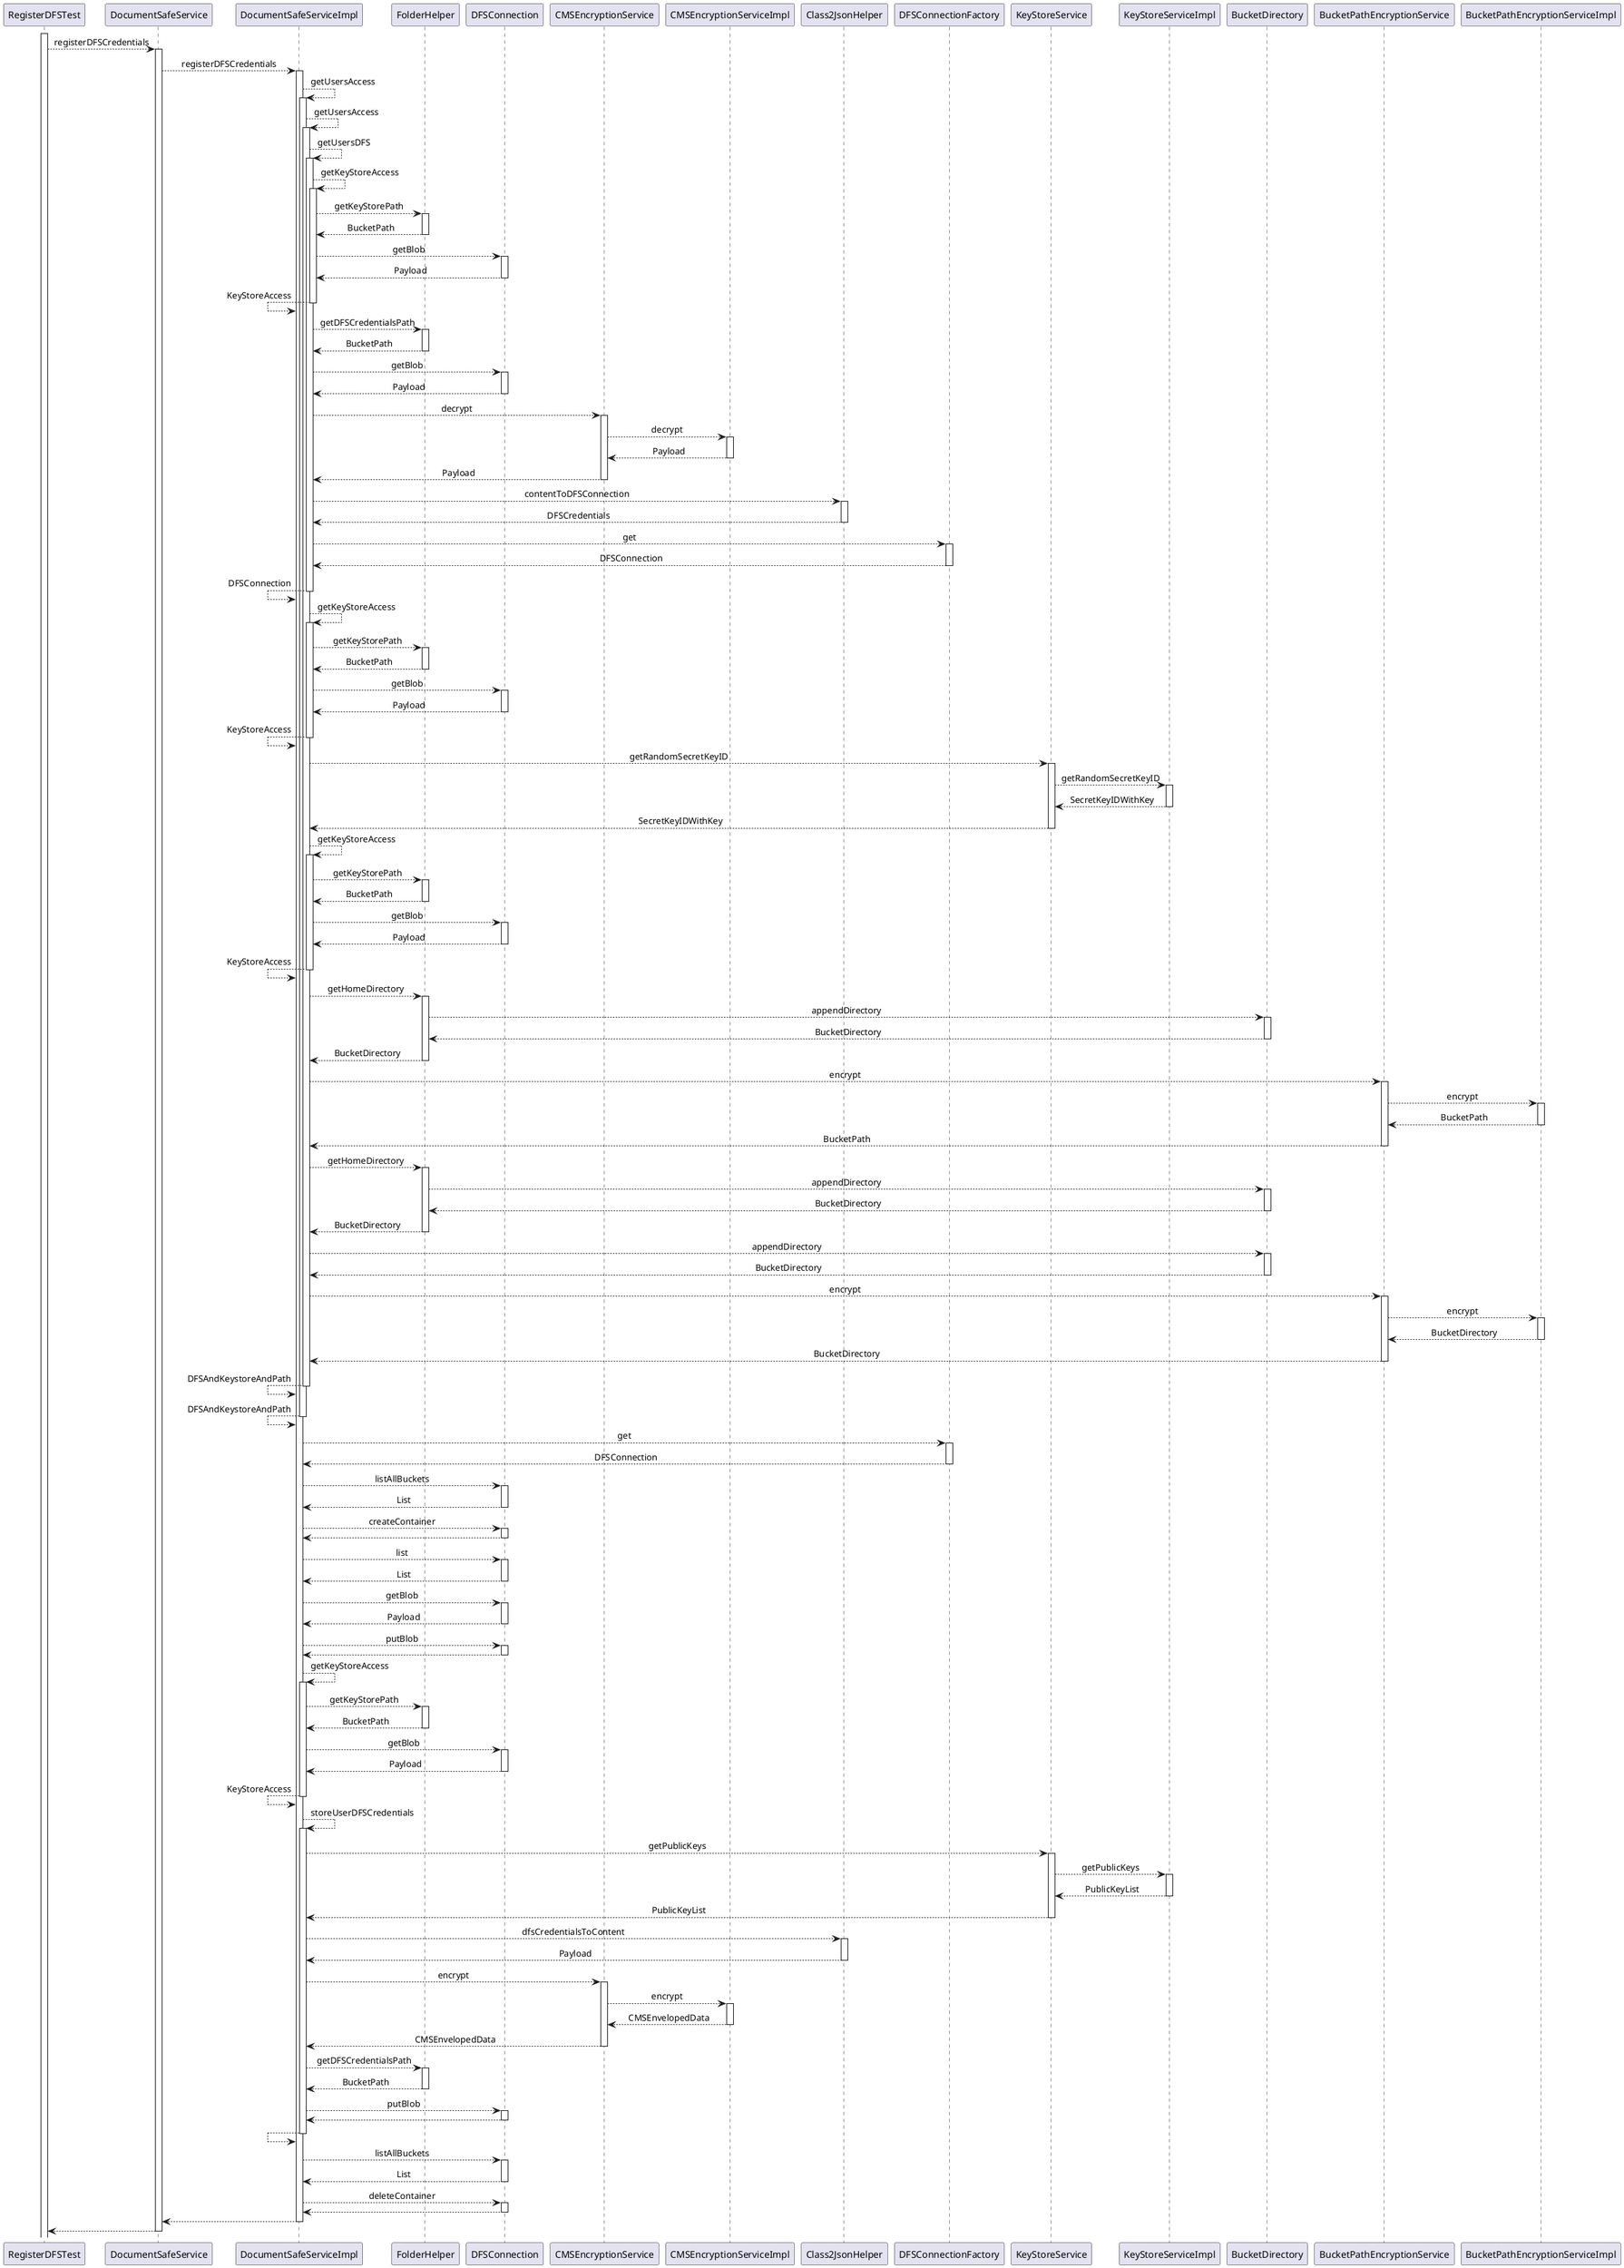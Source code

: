 @startuml

skinparam SequenceMessageAlign center

activate RegisterDFSTest
' RegisterDFSTest
RegisterDFSTest --> DocumentSafeService : registerDFSCredentials

activate DocumentSafeService
' DocumentSafeService
DocumentSafeService --> DocumentSafeServiceImpl : registerDFSCredentials

activate DocumentSafeServiceImpl
' DocumentSafeServiceImpl
DocumentSafeServiceImpl --> DocumentSafeServiceImpl : getUsersAccess

activate DocumentSafeServiceImpl
' DocumentSafeServiceImpl
DocumentSafeServiceImpl --> DocumentSafeServiceImpl : getUsersAccess

activate DocumentSafeServiceImpl
' DocumentSafeServiceImpl
DocumentSafeServiceImpl --> DocumentSafeServiceImpl : getUsersDFS

activate DocumentSafeServiceImpl
' DocumentSafeServiceImpl
DocumentSafeServiceImpl --> DocumentSafeServiceImpl : getKeyStoreAccess

activate DocumentSafeServiceImpl
' DocumentSafeServiceImpl
DocumentSafeServiceImpl --> FolderHelper : getKeyStorePath

activate FolderHelper
' FolderHelper
DocumentSafeServiceImpl <-- FolderHelper : BucketPath
deactivate FolderHelper

' DocumentSafeServiceImpl
DocumentSafeServiceImpl --> DFSConnection : getBlob

activate DFSConnection
' de.adorsys.dfs.connection.api.service.api.DFSConnection
DocumentSafeServiceImpl <-- DFSConnection : Payload
deactivate DFSConnection

' DocumentSafeServiceImpl
DocumentSafeServiceImpl <-- DocumentSafeServiceImpl : KeyStoreAccess
deactivate DocumentSafeServiceImpl

' DocumentSafeServiceImpl
DocumentSafeServiceImpl --> FolderHelper : getDFSCredentialsPath

activate FolderHelper
' FolderHelper
DocumentSafeServiceImpl <-- FolderHelper : BucketPath
deactivate FolderHelper

' DocumentSafeServiceImpl
DocumentSafeServiceImpl --> DFSConnection : getBlob

activate DFSConnection
' de.adorsys.dfs.connection.api.service.api.DFSConnection
DocumentSafeServiceImpl <-- DFSConnection : Payload
deactivate DFSConnection

' DocumentSafeServiceImpl
DocumentSafeServiceImpl --> CMSEncryptionService : decrypt

activate CMSEncryptionService
' CMSEncryptionService
CMSEncryptionService --> CMSEncryptionServiceImpl : decrypt

activate CMSEncryptionServiceImpl
' CMSEncryptionServiceImpl
CMSEncryptionService <-- CMSEncryptionServiceImpl : Payload
deactivate CMSEncryptionServiceImpl

' CMSEncryptionService
DocumentSafeServiceImpl <-- CMSEncryptionService : Payload
deactivate CMSEncryptionService

' DocumentSafeServiceImpl
DocumentSafeServiceImpl --> Class2JsonHelper : contentToDFSConnection

activate Class2JsonHelper
' Class2JsonHelper
DocumentSafeServiceImpl <-- Class2JsonHelper : DFSCredentials
deactivate Class2JsonHelper

' DocumentSafeServiceImpl
DocumentSafeServiceImpl --> DFSConnectionFactory : get

activate DFSConnectionFactory
' de.adorsys.dfs.connection.impl.factory.DFSConnectionFactory
DocumentSafeServiceImpl <-- DFSConnectionFactory : DFSConnection
deactivate DFSConnectionFactory

' DocumentSafeServiceImpl
DocumentSafeServiceImpl <-- DocumentSafeServiceImpl : DFSConnection
deactivate DocumentSafeServiceImpl

' DocumentSafeServiceImpl
DocumentSafeServiceImpl --> DocumentSafeServiceImpl : getKeyStoreAccess

activate DocumentSafeServiceImpl
' DocumentSafeServiceImpl
DocumentSafeServiceImpl --> FolderHelper : getKeyStorePath

activate FolderHelper
' FolderHelper
DocumentSafeServiceImpl <-- FolderHelper : BucketPath
deactivate FolderHelper

' DocumentSafeServiceImpl
DocumentSafeServiceImpl --> DFSConnection : getBlob

activate DFSConnection
' de.adorsys.dfs.connection.api.service.api.DFSConnection
DocumentSafeServiceImpl <-- DFSConnection : Payload
deactivate DFSConnection

' DocumentSafeServiceImpl
DocumentSafeServiceImpl <-- DocumentSafeServiceImpl : KeyStoreAccess
deactivate DocumentSafeServiceImpl

' DocumentSafeServiceImpl
DocumentSafeServiceImpl --> KeyStoreService : getRandomSecretKeyID

activate KeyStoreService
' KeyStoreService
KeyStoreService --> KeyStoreServiceImpl : getRandomSecretKeyID

activate KeyStoreServiceImpl
' KeyStoreServiceImpl
KeyStoreService <-- KeyStoreServiceImpl : SecretKeyIDWithKey
deactivate KeyStoreServiceImpl

' KeyStoreService
DocumentSafeServiceImpl <-- KeyStoreService : SecretKeyIDWithKey
deactivate KeyStoreService

' DocumentSafeServiceImpl
DocumentSafeServiceImpl --> DocumentSafeServiceImpl : getKeyStoreAccess

activate DocumentSafeServiceImpl
' DocumentSafeServiceImpl
DocumentSafeServiceImpl --> FolderHelper : getKeyStorePath

activate FolderHelper
' FolderHelper
DocumentSafeServiceImpl <-- FolderHelper : BucketPath
deactivate FolderHelper

' DocumentSafeServiceImpl
DocumentSafeServiceImpl --> DFSConnection : getBlob

activate DFSConnection
' de.adorsys.dfs.connection.api.service.api.DFSConnection
DocumentSafeServiceImpl <-- DFSConnection : Payload
deactivate DFSConnection

' DocumentSafeServiceImpl
DocumentSafeServiceImpl <-- DocumentSafeServiceImpl : KeyStoreAccess
deactivate DocumentSafeServiceImpl

' DocumentSafeServiceImpl
DocumentSafeServiceImpl --> FolderHelper : getHomeDirectory

activate FolderHelper
' FolderHelper
FolderHelper --> BucketDirectory : appendDirectory

activate BucketDirectory
' de.adorsys.dfs.connection.api.complextypes.BucketDirectory
FolderHelper <-- BucketDirectory : BucketDirectory
deactivate BucketDirectory

' FolderHelper
DocumentSafeServiceImpl <-- FolderHelper : BucketDirectory
deactivate FolderHelper

' DocumentSafeServiceImpl
DocumentSafeServiceImpl --> BucketPathEncryptionService : encrypt

activate BucketPathEncryptionService
' BucketPathEncryptionService
BucketPathEncryptionService --> BucketPathEncryptionServiceImpl : encrypt

activate BucketPathEncryptionServiceImpl
' BucketPathEncryptionServiceImpl
BucketPathEncryptionService <-- BucketPathEncryptionServiceImpl : BucketPath
deactivate BucketPathEncryptionServiceImpl

' BucketPathEncryptionService
DocumentSafeServiceImpl <-- BucketPathEncryptionService : BucketPath
deactivate BucketPathEncryptionService

' DocumentSafeServiceImpl
DocumentSafeServiceImpl --> FolderHelper : getHomeDirectory

activate FolderHelper
' FolderHelper
FolderHelper --> BucketDirectory : appendDirectory

activate BucketDirectory
' de.adorsys.dfs.connection.api.complextypes.BucketDirectory
FolderHelper <-- BucketDirectory : BucketDirectory
deactivate BucketDirectory

' FolderHelper
DocumentSafeServiceImpl <-- FolderHelper : BucketDirectory
deactivate FolderHelper

' DocumentSafeServiceImpl
DocumentSafeServiceImpl --> BucketDirectory : appendDirectory

activate BucketDirectory
' de.adorsys.dfs.connection.api.complextypes.BucketDirectory
DocumentSafeServiceImpl <-- BucketDirectory : BucketDirectory
deactivate BucketDirectory

' DocumentSafeServiceImpl
DocumentSafeServiceImpl --> BucketPathEncryptionService : encrypt

activate BucketPathEncryptionService
' BucketPathEncryptionService
BucketPathEncryptionService --> BucketPathEncryptionServiceImpl : encrypt

activate BucketPathEncryptionServiceImpl
' BucketPathEncryptionServiceImpl
BucketPathEncryptionService <-- BucketPathEncryptionServiceImpl : BucketDirectory
deactivate BucketPathEncryptionServiceImpl

' BucketPathEncryptionService
DocumentSafeServiceImpl <-- BucketPathEncryptionService : BucketDirectory
deactivate BucketPathEncryptionService

' DocumentSafeServiceImpl
DocumentSafeServiceImpl <-- DocumentSafeServiceImpl : DFSAndKeystoreAndPath
deactivate DocumentSafeServiceImpl

' DocumentSafeServiceImpl
DocumentSafeServiceImpl <-- DocumentSafeServiceImpl : DFSAndKeystoreAndPath
deactivate DocumentSafeServiceImpl

' DocumentSafeServiceImpl
DocumentSafeServiceImpl --> DFSConnectionFactory : get

activate DFSConnectionFactory
' de.adorsys.dfs.connection.impl.factory.DFSConnectionFactory
DocumentSafeServiceImpl <-- DFSConnectionFactory : DFSConnection
deactivate DFSConnectionFactory

' DocumentSafeServiceImpl
DocumentSafeServiceImpl --> DFSConnection : listAllBuckets

activate DFSConnection
' de.adorsys.dfs.connection.api.service.api.DFSConnection
DocumentSafeServiceImpl <-- DFSConnection : List
deactivate DFSConnection

' DocumentSafeServiceImpl
DocumentSafeServiceImpl --> DFSConnection : createContainer

activate DFSConnection
' de.adorsys.dfs.connection.api.service.api.DFSConnection
DocumentSafeServiceImpl <-- DFSConnection :  
deactivate DFSConnection

' DocumentSafeServiceImpl
DocumentSafeServiceImpl --> DFSConnection : list

activate DFSConnection
' de.adorsys.dfs.connection.api.service.api.DFSConnection
DocumentSafeServiceImpl <-- DFSConnection : List
deactivate DFSConnection

' DocumentSafeServiceImpl
DocumentSafeServiceImpl --> DFSConnection : getBlob

activate DFSConnection
' de.adorsys.dfs.connection.api.service.api.DFSConnection
DocumentSafeServiceImpl <-- DFSConnection : Payload
deactivate DFSConnection

' DocumentSafeServiceImpl
DocumentSafeServiceImpl --> DFSConnection : putBlob

activate DFSConnection
' de.adorsys.dfs.connection.api.service.api.DFSConnection
DocumentSafeServiceImpl <-- DFSConnection :  
deactivate DFSConnection

' DocumentSafeServiceImpl
DocumentSafeServiceImpl --> DocumentSafeServiceImpl : getKeyStoreAccess

activate DocumentSafeServiceImpl
' DocumentSafeServiceImpl
DocumentSafeServiceImpl --> FolderHelper : getKeyStorePath

activate FolderHelper
' FolderHelper
DocumentSafeServiceImpl <-- FolderHelper : BucketPath
deactivate FolderHelper

' DocumentSafeServiceImpl
DocumentSafeServiceImpl --> DFSConnection : getBlob

activate DFSConnection
' de.adorsys.dfs.connection.api.service.api.DFSConnection
DocumentSafeServiceImpl <-- DFSConnection : Payload
deactivate DFSConnection

' DocumentSafeServiceImpl
DocumentSafeServiceImpl <-- DocumentSafeServiceImpl : KeyStoreAccess
deactivate DocumentSafeServiceImpl

' DocumentSafeServiceImpl
DocumentSafeServiceImpl --> DocumentSafeServiceImpl : storeUserDFSCredentials

activate DocumentSafeServiceImpl
' DocumentSafeServiceImpl
DocumentSafeServiceImpl --> KeyStoreService : getPublicKeys

activate KeyStoreService
' KeyStoreService
KeyStoreService --> KeyStoreServiceImpl : getPublicKeys

activate KeyStoreServiceImpl
' KeyStoreServiceImpl
KeyStoreService <-- KeyStoreServiceImpl : PublicKeyList
deactivate KeyStoreServiceImpl

' KeyStoreService
DocumentSafeServiceImpl <-- KeyStoreService : PublicKeyList
deactivate KeyStoreService

' DocumentSafeServiceImpl
DocumentSafeServiceImpl --> Class2JsonHelper : dfsCredentialsToContent

activate Class2JsonHelper
' Class2JsonHelper
DocumentSafeServiceImpl <-- Class2JsonHelper : Payload
deactivate Class2JsonHelper

' DocumentSafeServiceImpl
DocumentSafeServiceImpl --> CMSEncryptionService : encrypt

activate CMSEncryptionService
' CMSEncryptionService
CMSEncryptionService --> CMSEncryptionServiceImpl : encrypt

activate CMSEncryptionServiceImpl
' CMSEncryptionServiceImpl
CMSEncryptionService <-- CMSEncryptionServiceImpl : CMSEnvelopedData
deactivate CMSEncryptionServiceImpl

' CMSEncryptionService
DocumentSafeServiceImpl <-- CMSEncryptionService : CMSEnvelopedData
deactivate CMSEncryptionService

' DocumentSafeServiceImpl
DocumentSafeServiceImpl --> FolderHelper : getDFSCredentialsPath

activate FolderHelper
' FolderHelper
DocumentSafeServiceImpl <-- FolderHelper : BucketPath
deactivate FolderHelper

' DocumentSafeServiceImpl
DocumentSafeServiceImpl --> DFSConnection : putBlob

activate DFSConnection
' de.adorsys.dfs.connection.api.service.api.DFSConnection
DocumentSafeServiceImpl <-- DFSConnection :  
deactivate DFSConnection

' DocumentSafeServiceImpl
DocumentSafeServiceImpl <-- DocumentSafeServiceImpl :  
deactivate DocumentSafeServiceImpl

' DocumentSafeServiceImpl
DocumentSafeServiceImpl --> DFSConnection : listAllBuckets

activate DFSConnection
' de.adorsys.dfs.connection.api.service.api.DFSConnection
DocumentSafeServiceImpl <-- DFSConnection : List
deactivate DFSConnection

' DocumentSafeServiceImpl
DocumentSafeServiceImpl --> DFSConnection : deleteContainer

activate DFSConnection
' de.adorsys.dfs.connection.api.service.api.DFSConnection
DocumentSafeServiceImpl <-- DFSConnection :  
deactivate DFSConnection

' DocumentSafeServiceImpl
DocumentSafeService <-- DocumentSafeServiceImpl :  
deactivate DocumentSafeServiceImpl

' DocumentSafeService
RegisterDFSTest <-- DocumentSafeService :  
deactivate DocumentSafeService

@enduml
